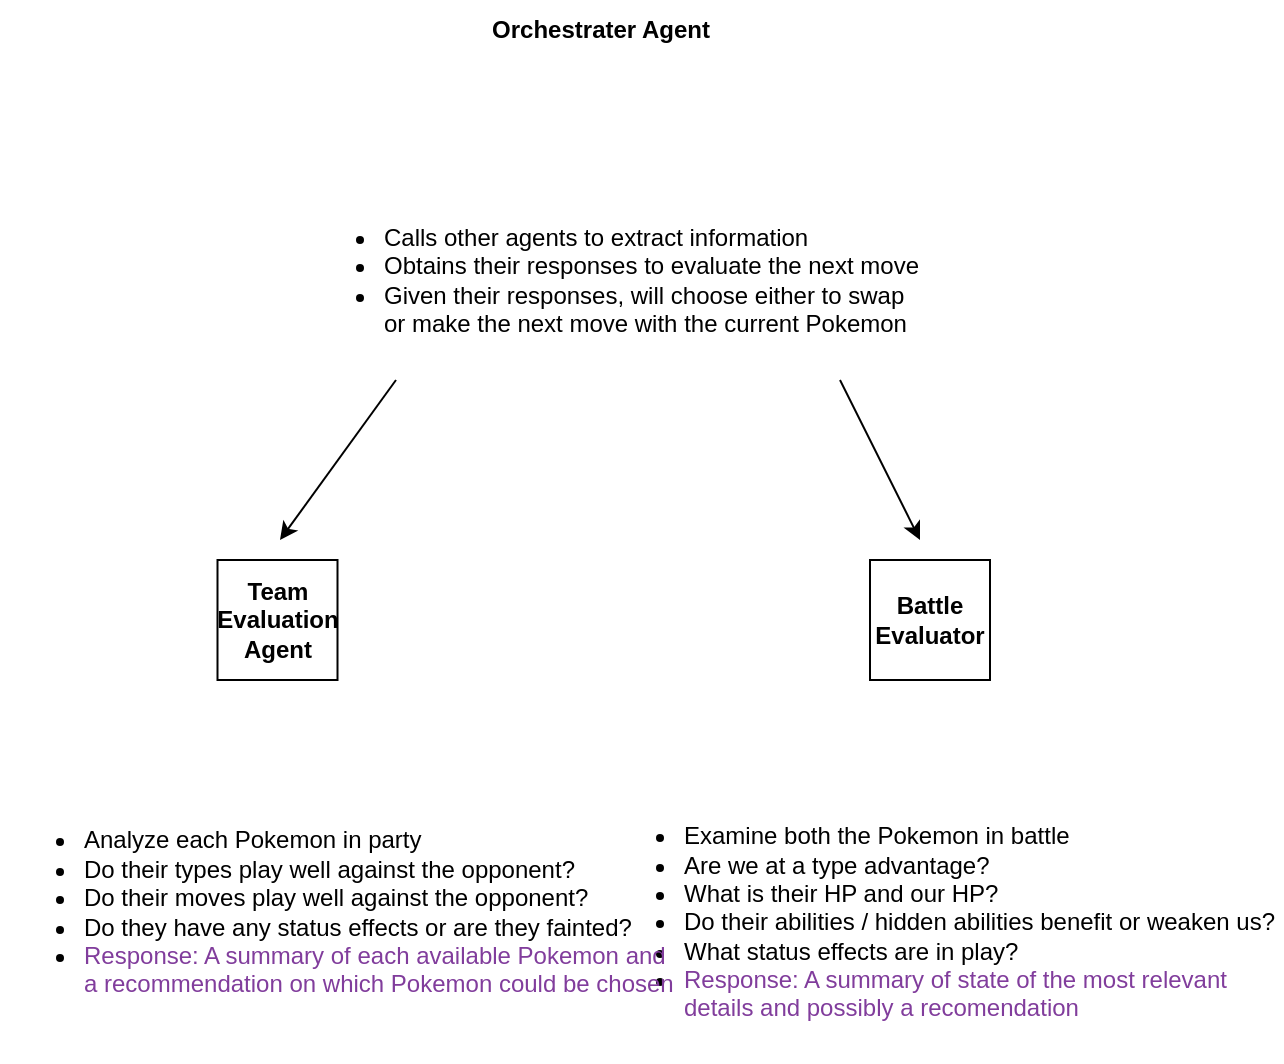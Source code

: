 <mxfile version="24.8.6">
  <diagram name="Page-1" id="02LD7Rzg16QRNztDjk3p">
    <mxGraphModel dx="1410" dy="768" grid="1" gridSize="10" guides="1" tooltips="1" connect="1" arrows="1" fold="1" page="1" pageScale="1" pageWidth="850" pageHeight="1100" math="0" shadow="0">
      <root>
        <mxCell id="0" />
        <mxCell id="1" parent="0" />
        <mxCell id="Y7aUnZaKC6lP16bbP0hc-1" value="&lt;b&gt;Team Evaluation Agent&lt;/b&gt;" style="whiteSpace=wrap;html=1;aspect=fixed;" vertex="1" parent="1">
          <mxGeometry x="218.75" y="760" width="60" height="60" as="geometry" />
        </mxCell>
        <mxCell id="Y7aUnZaKC6lP16bbP0hc-5" value="" style="shape=image;verticalLabelPosition=bottom;labelBackgroundColor=default;verticalAlign=top;aspect=fixed;imageAspect=0;image=https://www.freeiconspng.com/thumbs/pikachu-transparent/pikachu-transparent-hd-1.png;" vertex="1" parent="1">
          <mxGeometry x="166.25" y="833.6" width="50" height="50.31" as="geometry" />
        </mxCell>
        <mxCell id="Y7aUnZaKC6lP16bbP0hc-6" value="" style="shape=image;verticalLabelPosition=bottom;labelBackgroundColor=default;verticalAlign=top;aspect=fixed;imageAspect=0;image=https://assets.pokemon.com/assets/cms2/img/pokedex/full//004.png;" vertex="1" parent="1">
          <mxGeometry x="218.75" y="830" width="57.5" height="57.5" as="geometry" />
        </mxCell>
        <mxCell id="Y7aUnZaKC6lP16bbP0hc-7" value="" style="shape=image;verticalLabelPosition=bottom;labelBackgroundColor=default;verticalAlign=top;aspect=fixed;imageAspect=0;image=https://www.pokemon.com/static-assets/content-assets/cms2/img/pokedex/full/001.png;" vertex="1" parent="1">
          <mxGeometry x="276.25" y="830" width="57.5" height="57.5" as="geometry" />
        </mxCell>
        <mxCell id="Y7aUnZaKC6lP16bbP0hc-8" value="" style="shape=image;verticalLabelPosition=bottom;labelBackgroundColor=default;verticalAlign=top;aspect=fixed;imageAspect=0;image=https://assets.pokemon.com/assets/cms2/img/pokedex/full//007.png;direction=east;flipH=1;" vertex="1" parent="1">
          <mxGeometry x="491.25" y="831.88" width="53.75" height="53.75" as="geometry" />
        </mxCell>
        <mxCell id="Y7aUnZaKC6lP16bbP0hc-9" value="" style="shape=image;verticalLabelPosition=bottom;labelBackgroundColor=default;verticalAlign=top;aspect=fixed;imageAspect=0;image=https://assets.pokemon.com/assets/cms2/img/pokedex/full//129.png;" vertex="1" parent="1">
          <mxGeometry x="600" y="829.38" width="56.25" height="56.25" as="geometry" />
        </mxCell>
        <mxCell id="Y7aUnZaKC6lP16bbP0hc-10" value="&lt;ul&gt;&lt;li&gt;Examine both the Pokemon in battle&lt;/li&gt;&lt;li&gt;Are we at a type advantage?&lt;/li&gt;&lt;li&gt;What is their HP and our HP?&lt;br&gt;&lt;/li&gt;&lt;li&gt;Do their abilities / hidden abilities benefit or weaken us?&amp;nbsp;&lt;/li&gt;&lt;li&gt;What status effects are in play? &lt;br&gt;&lt;/li&gt;&lt;li&gt;&lt;font color=&quot;#813d9c&quot;&gt;Response: A summary of state of the most relevant &lt;br&gt;details and possibly a recomendation&lt;/font&gt;&lt;br&gt;&lt;/li&gt;&lt;/ul&gt;" style="text;html=1;align=left;verticalAlign=middle;resizable=0;points=[];autosize=1;strokeColor=none;fillColor=none;" vertex="1" parent="1">
          <mxGeometry x="410" y="871" width="330" height="140" as="geometry" />
        </mxCell>
        <mxCell id="Y7aUnZaKC6lP16bbP0hc-11" value="&lt;b&gt;Battle Evaluator&lt;/b&gt;" style="whiteSpace=wrap;html=1;aspect=fixed;" vertex="1" parent="1">
          <mxGeometry x="545" y="760" width="60" height="60" as="geometry" />
        </mxCell>
        <mxCell id="Y7aUnZaKC6lP16bbP0hc-12" value="&lt;ul&gt;&lt;li&gt;Analyze each Pokemon in party&amp;nbsp;&lt;/li&gt;&lt;li&gt;Do their types play well against the opponent?&lt;/li&gt;&lt;li&gt;Do their moves play well against the opponent?&lt;/li&gt;&lt;li&gt;Do they have any status effects or are they fainted?&lt;/li&gt;&lt;li&gt;&lt;font color=&quot;#813d9c&quot;&gt;Response: A summary of each available Pokemon and&lt;br&gt;a recommendation on which Pokemon could be chosen&lt;br&gt;&lt;/font&gt;&lt;/li&gt;&lt;/ul&gt;" style="text;html=1;align=left;verticalAlign=middle;resizable=0;points=[];autosize=1;strokeColor=none;fillColor=none;" vertex="1" parent="1">
          <mxGeometry x="110" y="871" width="320" height="130" as="geometry" />
        </mxCell>
        <mxCell id="Y7aUnZaKC6lP16bbP0hc-14" value="" style="shape=image;verticalLabelPosition=bottom;labelBackgroundColor=default;verticalAlign=top;aspect=fixed;imageAspect=0;image=https://archives.bulbagarden.net/media/upload/3/3d/Spr_HGSS_Super_Nerd.png;" vertex="1" parent="1">
          <mxGeometry x="365" y="485" width="90" height="90" as="geometry" />
        </mxCell>
        <mxCell id="Y7aUnZaKC6lP16bbP0hc-15" value="&lt;b&gt;Orchestrater Agent&lt;/b&gt;" style="text;html=1;align=center;verticalAlign=middle;resizable=0;points=[];autosize=1;strokeColor=none;fillColor=none;" vertex="1" parent="1">
          <mxGeometry x="350" y="480" width="120" height="30" as="geometry" />
        </mxCell>
        <mxCell id="Y7aUnZaKC6lP16bbP0hc-16" value="&lt;ul&gt;&lt;li&gt;Calls other agents to extract information&lt;/li&gt;&lt;li&gt;Obtains their responses to evaluate the next move&lt;/li&gt;&lt;li&gt;Given their responses, will choose either to swap &lt;br&gt;or make the next move with the current Pokemon&lt;br&gt;&lt;/li&gt;&lt;/ul&gt;" style="text;html=1;align=left;verticalAlign=middle;resizable=0;points=[];autosize=1;strokeColor=none;fillColor=none;" vertex="1" parent="1">
          <mxGeometry x="260" y="570" width="300" height="100" as="geometry" />
        </mxCell>
        <mxCell id="Y7aUnZaKC6lP16bbP0hc-20" value="" style="endArrow=classic;html=1;rounded=0;exitX=0.16;exitY=1;exitDx=0;exitDy=0;exitPerimeter=0;" edge="1" parent="1" source="Y7aUnZaKC6lP16bbP0hc-16">
          <mxGeometry width="50" height="50" relative="1" as="geometry">
            <mxPoint x="340" y="730" as="sourcePoint" />
            <mxPoint x="250" y="750" as="targetPoint" />
          </mxGeometry>
        </mxCell>
        <mxCell id="Y7aUnZaKC6lP16bbP0hc-21" value="" style="endArrow=classic;html=1;rounded=0;exitX=0.16;exitY=1;exitDx=0;exitDy=0;exitPerimeter=0;" edge="1" parent="1">
          <mxGeometry width="50" height="50" relative="1" as="geometry">
            <mxPoint x="530" y="670" as="sourcePoint" />
            <mxPoint x="570" y="750" as="targetPoint" />
          </mxGeometry>
        </mxCell>
      </root>
    </mxGraphModel>
  </diagram>
</mxfile>
